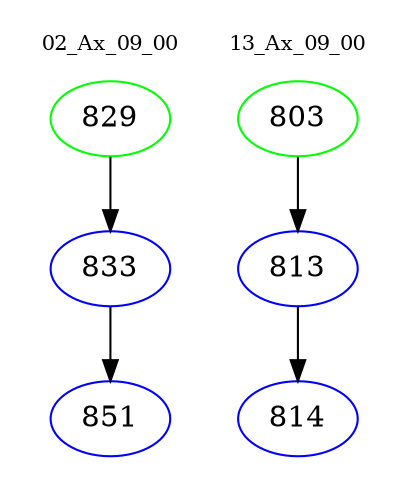 digraph{
subgraph cluster_0 {
color = white
label = "02_Ax_09_00";
fontsize=10;
T0_829 [label="829", color="green"]
T0_829 -> T0_833 [color="black"]
T0_833 [label="833", color="blue"]
T0_833 -> T0_851 [color="black"]
T0_851 [label="851", color="blue"]
}
subgraph cluster_1 {
color = white
label = "13_Ax_09_00";
fontsize=10;
T1_803 [label="803", color="green"]
T1_803 -> T1_813 [color="black"]
T1_813 [label="813", color="blue"]
T1_813 -> T1_814 [color="black"]
T1_814 [label="814", color="blue"]
}
}
